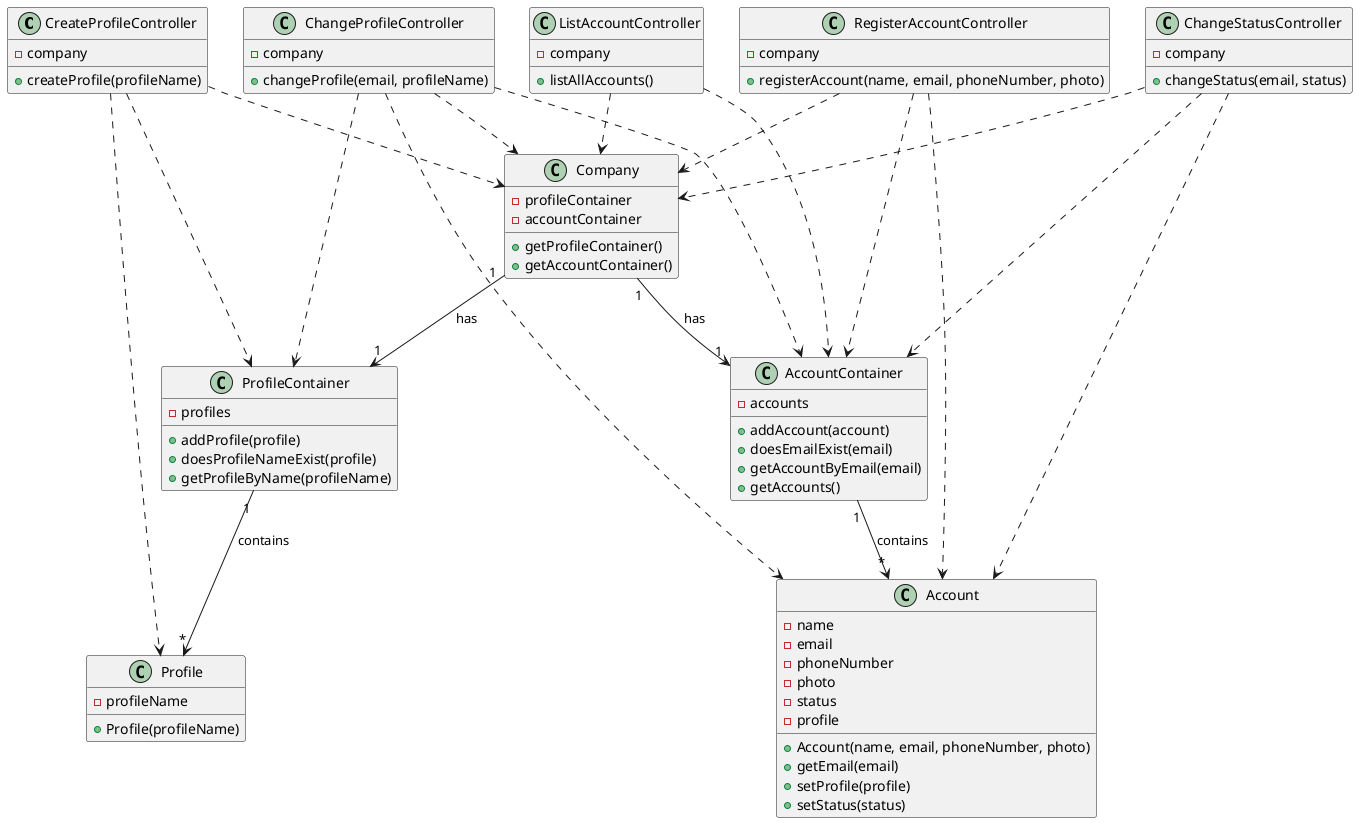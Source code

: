 @startuml

class "CreateProfileController" {
-company
+createProfile(profileName)
}

class "RegisterAccountController" {
-company
+registerAccount(name, email, phoneNumber, photo)
}

class ChangeProfileController {
-company
+changeProfile(email, profileName)
}

class "ListAccountController" {
-company
+listAllAccounts()
}

class "ChangeStatusController" {
-company
+changeStatus(email, status)
}

class "Company" {
-profileContainer
-accountContainer
+getProfileContainer()
+getAccountContainer()
}

class "ProfileContainer"{
-profiles
+addProfile(profile)
+doesProfileNameExist(profile)
+getProfileByName(profileName)
}

class "Profile"{
-profileName
+Profile(profileName)
}

class "AccountContainer"{
-accounts
+addAccount(account)
+doesEmailExist(email)
+getAccountByEmail(email)
+getAccounts()
}

class "Account" {
-name
-email
-phoneNumber
-photo
-status
-profile
+Account(name, email, phoneNumber, photo)
+getEmail(email)
+setProfile(profile)
+setStatus(status)
}

"CreateProfileController" ..>  "Company"
"CreateProfileController" ..> "ProfileContainer"
"CreateProfileController" ..> "Profile"
"Company" "1"-->"1" "ProfileContainer": has
"ProfileContainer" "1" --> "*" "Profile": contains

"RegisterAccountController" ..>  "Company"
"RegisterAccountController" ..> "Account"
"RegisterAccountController" ..> "AccountContainer"
"Company" "1"-->"1" "AccountContainer": has
"AccountContainer" "1"-->"*" "Account": contains

ChangeProfileController ..> Company
ChangeProfileController ..> ProfileContainer
ChangeProfileController ..> AccountContainer
ChangeProfileController ..> Account

"ListAccountController" ..> "Company"
"ListAccountController" ..> "AccountContainer"

"ChangeStatusController" ..> "Company"
"ChangeStatusController" ..> "AccountContainer"
"ChangeStatusController" ..> "Account"

@enduml